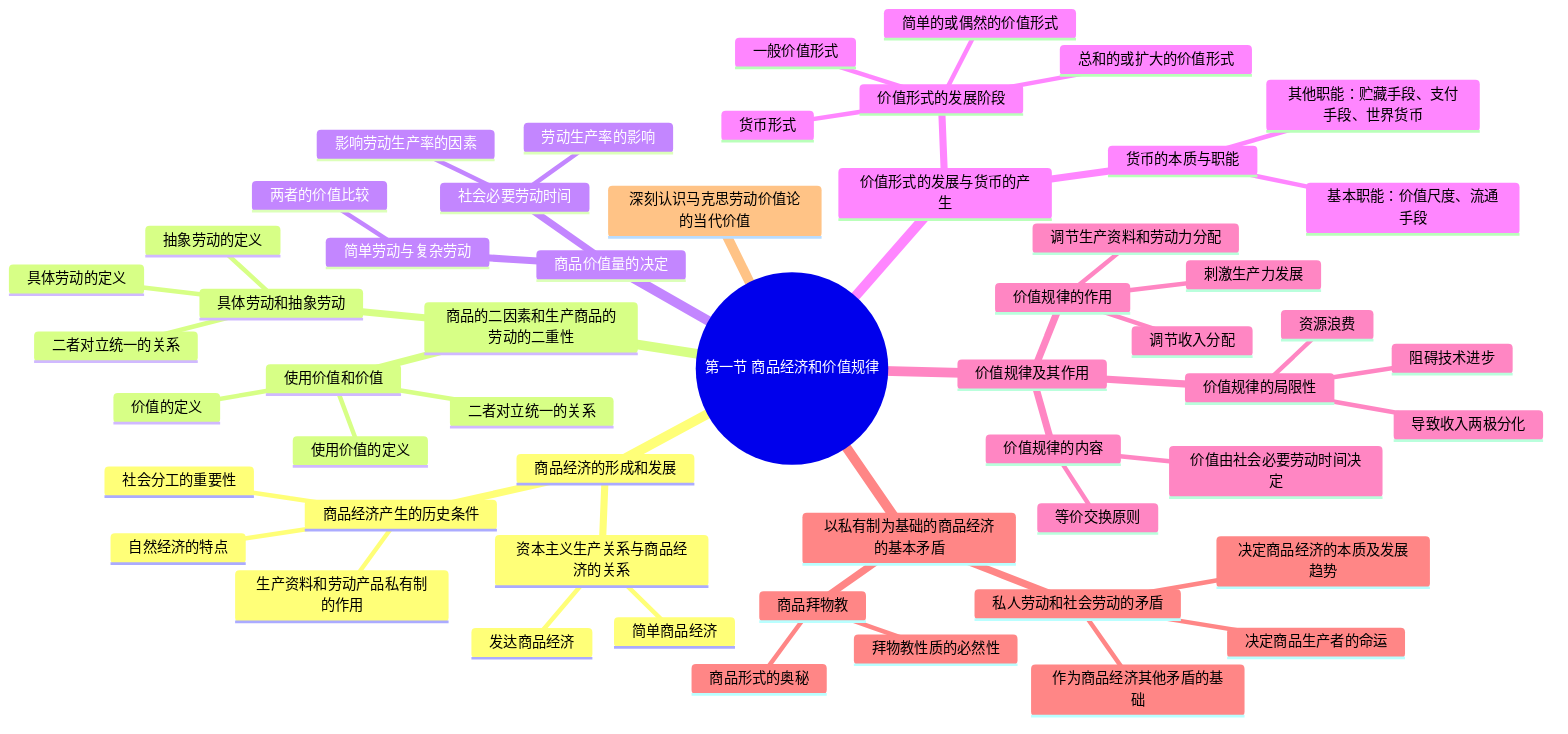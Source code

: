mindmap
	root((第一节 商品经济和价值规律))
		商品经济的形成和发展
			资本主义生产关系与商品经济的关系
				简单商品经济
				发达商品经济
			商品经济产生的历史条件
				自然经济的特点
				社会分工的重要性
				生产资料和劳动产品私有制的作用
		商品的二因素和生产商品的劳动的二重性
			使用价值和价值
				使用价值的定义
				价值的定义
				二者对立统一的关系
			具体劳动和抽象劳动
				具体劳动的定义
				抽象劳动的定义
				二者对立统一的关系
		商品价值量的决定
			社会必要劳动时间
				劳动生产率的影响
				影响劳动生产率的因素
			简单劳动与复杂劳动
				两者的价值比较
		价值形式的发展与货币的产生
			价值形式的发展阶段
				简单的或偶然的价值形式
				总和的或扩大的价值形式
				一般价值形式
				货币形式
			货币的本质与职能
				基本职能：价值尺度、流通手段
				其他职能：贮藏手段、支付手段、世界货币
		价值规律及其作用
			价值规律的内容
				价值由社会必要劳动时间决定
				等价交换原则
			价值规律的作用
				调节生产资料和劳动力分配
				刺激生产力发展
				调节收入分配
			价值规律的局限性
				资源浪费
				阻碍技术进步
				导致收入两极分化
		以私有制为基础的商品经济的基本矛盾
			私人劳动和社会劳动的矛盾
				决定商品经济的本质及发展趋势
				作为商品经济其他矛盾的基础
				决定商品生产者的命运
			商品拜物教
				商品形式的奥秘
				拜物教性质的必然性
		深刻认识马克思劳动价值论的当代价值
